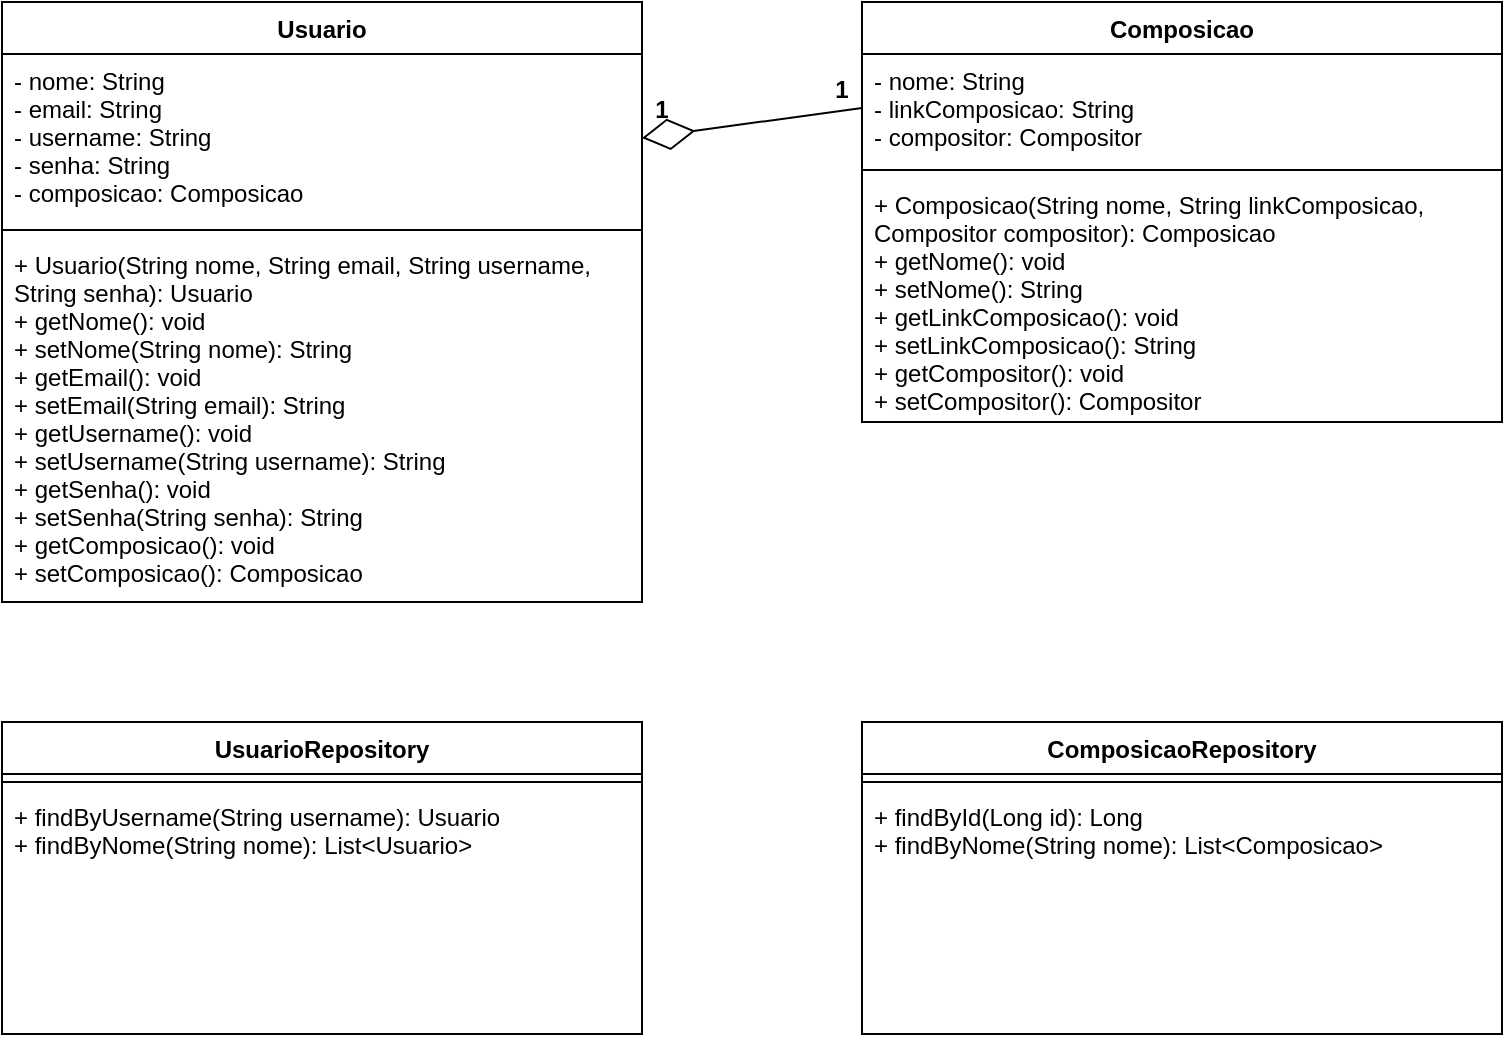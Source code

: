 <mxfile version="14.6.0" type="github">
  <diagram id="JYylptXItskjPRS8s5tQ" name="Page-1">
    <mxGraphModel dx="786" dy="446" grid="1" gridSize="10" guides="1" tooltips="1" connect="1" arrows="1" fold="1" page="1" pageScale="1" pageWidth="850" pageHeight="1100" math="0" shadow="0">
      <root>
        <mxCell id="0" />
        <mxCell id="1" parent="0" />
        <mxCell id="DAYWACB98tQwwMl1dbcq-2" value="Usuario" style="swimlane;fontStyle=1;align=center;verticalAlign=top;childLayout=stackLayout;horizontal=1;startSize=26;horizontalStack=0;resizeParent=1;resizeParentMax=0;resizeLast=0;collapsible=1;marginBottom=0;" vertex="1" parent="1">
          <mxGeometry x="40" y="40" width="320" height="300" as="geometry" />
        </mxCell>
        <mxCell id="DAYWACB98tQwwMl1dbcq-3" value="- nome: String&#xa;- email: String&#xa;- username: String&#xa;- senha: String&#xa;- composicao: Composicao" style="text;strokeColor=none;fillColor=none;align=left;verticalAlign=top;spacingLeft=4;spacingRight=4;overflow=hidden;rotatable=0;points=[[0,0.5],[1,0.5]];portConstraint=eastwest;" vertex="1" parent="DAYWACB98tQwwMl1dbcq-2">
          <mxGeometry y="26" width="320" height="84" as="geometry" />
        </mxCell>
        <mxCell id="DAYWACB98tQwwMl1dbcq-4" value="" style="line;strokeWidth=1;fillColor=none;align=left;verticalAlign=middle;spacingTop=-1;spacingLeft=3;spacingRight=3;rotatable=0;labelPosition=right;points=[];portConstraint=eastwest;" vertex="1" parent="DAYWACB98tQwwMl1dbcq-2">
          <mxGeometry y="110" width="320" height="8" as="geometry" />
        </mxCell>
        <mxCell id="DAYWACB98tQwwMl1dbcq-5" value="+ Usuario(String nome, String email, String username,&#xa;String senha): Usuario&#xa;+ getNome(): void&#xa;+ setNome(String nome): String&#xa;+ getEmail(): void&#xa;+ setEmail(String email): String&#xa;+ getUsername(): void&#xa;+ setUsername(String username): String&#xa;+ getSenha(): void&#xa;+ setSenha(String senha): String&#xa;+ getComposicao(): void&#xa;+ setComposicao(): Composicao" style="text;strokeColor=none;fillColor=none;align=left;verticalAlign=top;spacingLeft=4;spacingRight=4;overflow=hidden;rotatable=0;points=[[0,0.5],[1,0.5]];portConstraint=eastwest;" vertex="1" parent="DAYWACB98tQwwMl1dbcq-2">
          <mxGeometry y="118" width="320" height="182" as="geometry" />
        </mxCell>
        <mxCell id="DAYWACB98tQwwMl1dbcq-10" value="Composicao" style="swimlane;fontStyle=1;align=center;verticalAlign=top;childLayout=stackLayout;horizontal=1;startSize=26;horizontalStack=0;resizeParent=1;resizeParentMax=0;resizeLast=0;collapsible=1;marginBottom=0;" vertex="1" parent="1">
          <mxGeometry x="470" y="40" width="320" height="210" as="geometry" />
        </mxCell>
        <mxCell id="DAYWACB98tQwwMl1dbcq-11" value="- nome: String&#xa;- linkComposicao: String&#xa;- compositor: Compositor" style="text;strokeColor=none;fillColor=none;align=left;verticalAlign=top;spacingLeft=4;spacingRight=4;overflow=hidden;rotatable=0;points=[[0,0.5],[1,0.5]];portConstraint=eastwest;" vertex="1" parent="DAYWACB98tQwwMl1dbcq-10">
          <mxGeometry y="26" width="320" height="54" as="geometry" />
        </mxCell>
        <mxCell id="DAYWACB98tQwwMl1dbcq-12" value="" style="line;strokeWidth=1;fillColor=none;align=left;verticalAlign=middle;spacingTop=-1;spacingLeft=3;spacingRight=3;rotatable=0;labelPosition=right;points=[];portConstraint=eastwest;" vertex="1" parent="DAYWACB98tQwwMl1dbcq-10">
          <mxGeometry y="80" width="320" height="8" as="geometry" />
        </mxCell>
        <mxCell id="DAYWACB98tQwwMl1dbcq-13" value="+ Composicao(String nome, String linkComposicao,&#xa;Compositor compositor): Composicao&#xa;+ getNome(): void&#xa;+ setNome(): String&#xa;+ getLinkComposicao(): void&#xa;+ setLinkComposicao(): String&#xa;+ getCompositor(): void&#xa;+ setCompositor(): Compositor" style="text;strokeColor=none;fillColor=none;align=left;verticalAlign=top;spacingLeft=4;spacingRight=4;overflow=hidden;rotatable=0;points=[[0,0.5],[1,0.5]];portConstraint=eastwest;" vertex="1" parent="DAYWACB98tQwwMl1dbcq-10">
          <mxGeometry y="88" width="320" height="122" as="geometry" />
        </mxCell>
        <mxCell id="DAYWACB98tQwwMl1dbcq-14" value="" style="endArrow=diamondThin;endFill=0;endSize=24;html=1;exitX=0;exitY=0.5;exitDx=0;exitDy=0;" edge="1" parent="1" source="DAYWACB98tQwwMl1dbcq-11">
          <mxGeometry width="160" relative="1" as="geometry">
            <mxPoint x="320" y="230" as="sourcePoint" />
            <mxPoint x="360" y="108" as="targetPoint" />
          </mxGeometry>
        </mxCell>
        <mxCell id="DAYWACB98tQwwMl1dbcq-16" value="1" style="text;align=center;fontStyle=1;verticalAlign=middle;spacingLeft=3;spacingRight=3;strokeColor=none;rotatable=0;points=[[0,0.5],[1,0.5]];portConstraint=eastwest;" vertex="1" parent="1">
          <mxGeometry x="330" y="80" width="80" height="26" as="geometry" />
        </mxCell>
        <mxCell id="DAYWACB98tQwwMl1dbcq-17" value="1" style="text;align=center;fontStyle=1;verticalAlign=middle;spacingLeft=3;spacingRight=3;strokeColor=none;rotatable=0;points=[[0,0.5],[1,0.5]];portConstraint=eastwest;" vertex="1" parent="1">
          <mxGeometry x="420" y="70" width="80" height="26" as="geometry" />
        </mxCell>
        <mxCell id="DAYWACB98tQwwMl1dbcq-18" value="UsuarioRepository" style="swimlane;fontStyle=1;align=center;verticalAlign=top;childLayout=stackLayout;horizontal=1;startSize=26;horizontalStack=0;resizeParent=1;resizeParentMax=0;resizeLast=0;collapsible=1;marginBottom=0;" vertex="1" parent="1">
          <mxGeometry x="40" y="400" width="320" height="156" as="geometry" />
        </mxCell>
        <mxCell id="DAYWACB98tQwwMl1dbcq-20" value="" style="line;strokeWidth=1;fillColor=none;align=left;verticalAlign=middle;spacingTop=-1;spacingLeft=3;spacingRight=3;rotatable=0;labelPosition=right;points=[];portConstraint=eastwest;" vertex="1" parent="DAYWACB98tQwwMl1dbcq-18">
          <mxGeometry y="26" width="320" height="8" as="geometry" />
        </mxCell>
        <mxCell id="DAYWACB98tQwwMl1dbcq-21" value="+ findByUsername(String username): Usuario&#xa;+ findByNome(String nome): List&lt;Usuario&gt;" style="text;strokeColor=none;fillColor=none;align=left;verticalAlign=top;spacingLeft=4;spacingRight=4;overflow=hidden;rotatable=0;points=[[0,0.5],[1,0.5]];portConstraint=eastwest;" vertex="1" parent="DAYWACB98tQwwMl1dbcq-18">
          <mxGeometry y="34" width="320" height="122" as="geometry" />
        </mxCell>
        <mxCell id="DAYWACB98tQwwMl1dbcq-22" value="ComposicaoRepository" style="swimlane;fontStyle=1;align=center;verticalAlign=top;childLayout=stackLayout;horizontal=1;startSize=26;horizontalStack=0;resizeParent=1;resizeParentMax=0;resizeLast=0;collapsible=1;marginBottom=0;" vertex="1" parent="1">
          <mxGeometry x="470" y="400" width="320" height="156" as="geometry" />
        </mxCell>
        <mxCell id="DAYWACB98tQwwMl1dbcq-24" value="" style="line;strokeWidth=1;fillColor=none;align=left;verticalAlign=middle;spacingTop=-1;spacingLeft=3;spacingRight=3;rotatable=0;labelPosition=right;points=[];portConstraint=eastwest;" vertex="1" parent="DAYWACB98tQwwMl1dbcq-22">
          <mxGeometry y="26" width="320" height="8" as="geometry" />
        </mxCell>
        <mxCell id="DAYWACB98tQwwMl1dbcq-25" value="+ findById(Long id): Long&#xa;+ findByNome(String nome): List&lt;Composicao&gt;" style="text;strokeColor=none;fillColor=none;align=left;verticalAlign=top;spacingLeft=4;spacingRight=4;overflow=hidden;rotatable=0;points=[[0,0.5],[1,0.5]];portConstraint=eastwest;" vertex="1" parent="DAYWACB98tQwwMl1dbcq-22">
          <mxGeometry y="34" width="320" height="122" as="geometry" />
        </mxCell>
      </root>
    </mxGraphModel>
  </diagram>
</mxfile>
